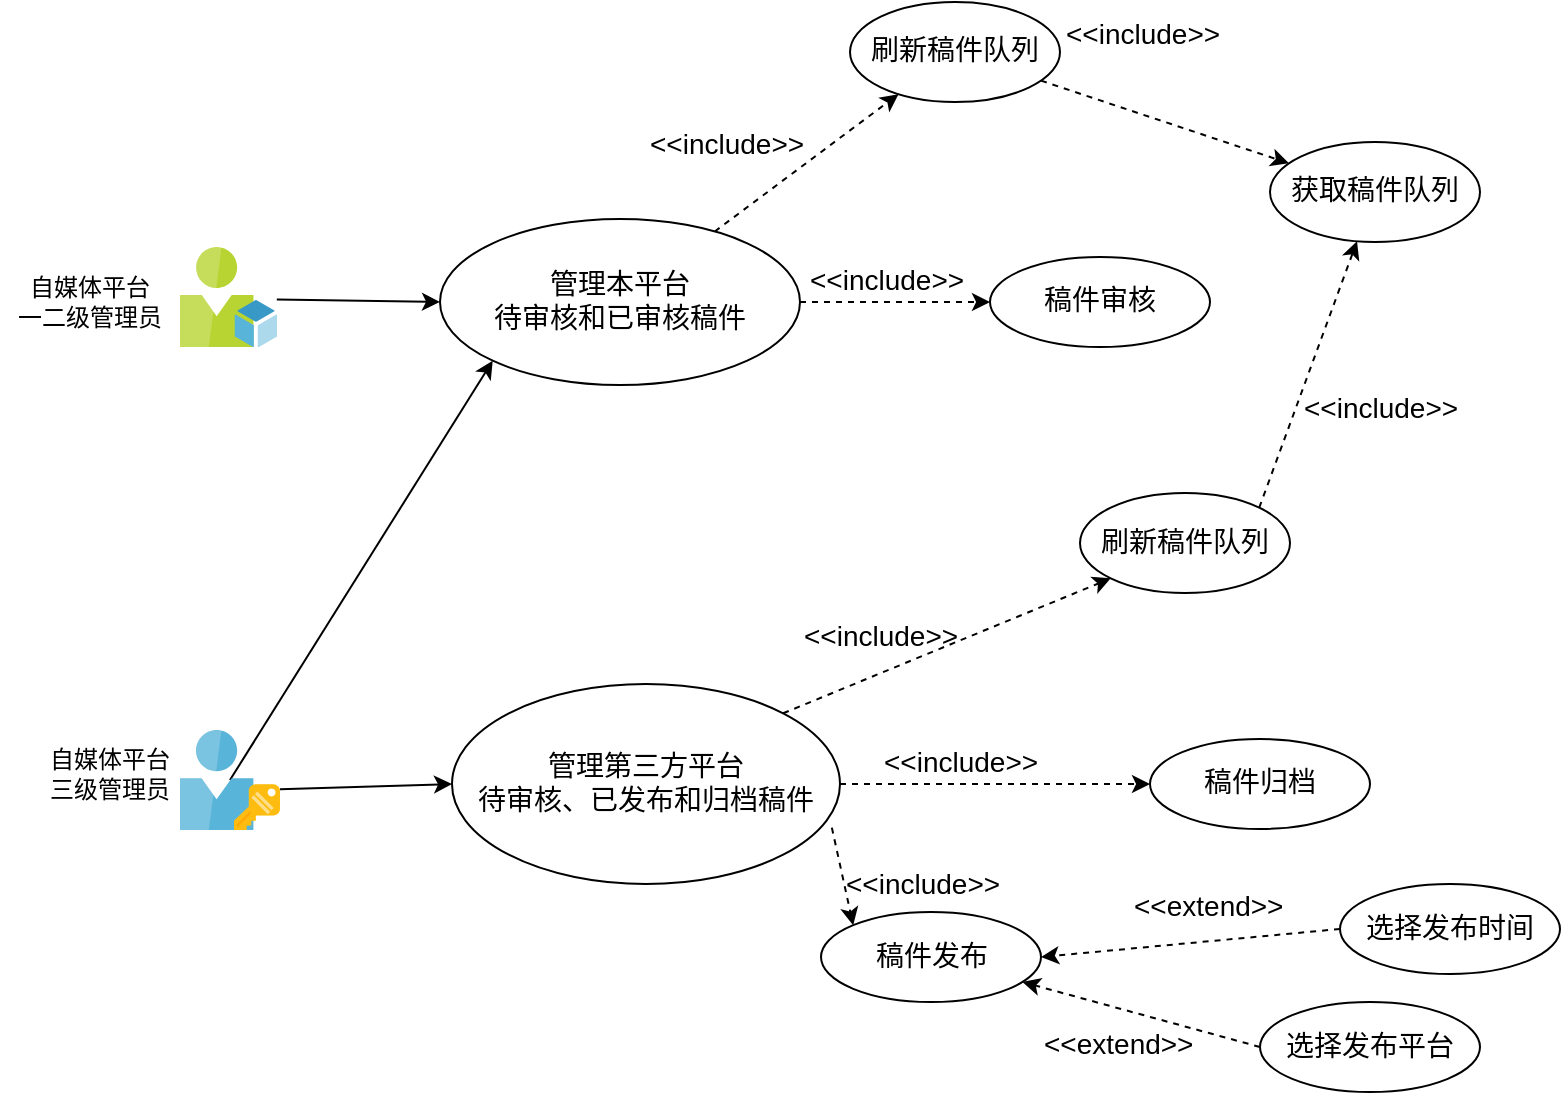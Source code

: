 <mxfile pages="1" version="11.1.4" type="device"><diagram id="kLkyTT4RMx1ix4jsi-1U" name="Page-1"><mxGraphModel dx="1038" dy="609" grid="1" gridSize="10" guides="1" tooltips="1" connect="1" arrows="1" fold="1" page="1" pageScale="1" pageWidth="827" pageHeight="1169" math="0" shadow="0"><root><mxCell id="0"/><mxCell id="1" parent="0"/><mxCell id="CRW-AWzinLaDZA1XfrDs-1" style="edgeStyle=none;rounded=0;orthogonalLoop=1;jettySize=auto;html=1;entryX=0;entryY=0.5;entryDx=0;entryDy=0;startArrow=none;startFill=0;endArrow=classic;endFill=1;fontFamily=SF Mono;fontSize=14;exitX=0.998;exitY=0.526;exitDx=0;exitDy=0;exitPerimeter=0;" parent="1" source="MIEXF_m0OEixKCB-lhSL-2" target="CRW-AWzinLaDZA1XfrDs-4" edge="1"><mxGeometry relative="1" as="geometry"><mxPoint x="147" y="200" as="sourcePoint"/></mxGeometry></mxCell><mxCell id="CRW-AWzinLaDZA1XfrDs-7" style="rounded=0;orthogonalLoop=1;jettySize=auto;html=1;endArrow=classic;endFill=1;entryX=0;entryY=0.5;entryDx=0;entryDy=0;exitX=1;exitY=0.592;exitDx=0;exitDy=0;exitPerimeter=0;" parent="1" source="MIEXF_m0OEixKCB-lhSL-3" target="CRW-AWzinLaDZA1XfrDs-6" edge="1"><mxGeometry relative="1" as="geometry"><mxPoint x="150" y="441" as="sourcePoint"/></mxGeometry></mxCell><mxCell id="CRW-AWzinLaDZA1XfrDs-3" value="自媒体平台&lt;br&gt;一二级管理员" style="text;html=1;strokeColor=none;fillColor=none;align=center;verticalAlign=middle;whiteSpace=wrap;rounded=0;fontFamily=SF Mono;fontStyle=0" parent="1" vertex="1"><mxGeometry x="10" y="185" width="90" height="30" as="geometry"/></mxCell><mxCell id="Y9uF7aoyoEoXR_Csrh87-15" value="" style="edgeStyle=orthogonalEdgeStyle;rounded=0;orthogonalLoop=1;jettySize=auto;html=1;dashed=1;" parent="1" source="CRW-AWzinLaDZA1XfrDs-4" target="Y9uF7aoyoEoXR_Csrh87-14" edge="1"><mxGeometry relative="1" as="geometry"/></mxCell><mxCell id="Y9uF7aoyoEoXR_Csrh87-22" style="rounded=0;orthogonalLoop=1;jettySize=auto;html=1;entryX=0;entryY=0;entryDx=0;entryDy=0;dashed=1;exitX=0.979;exitY=0.718;exitDx=0;exitDy=0;exitPerimeter=0;" parent="1" target="Y9uF7aoyoEoXR_Csrh87-23" edge="1" source="CRW-AWzinLaDZA1XfrDs-6"><mxGeometry relative="1" as="geometry"><mxPoint x="330" y="390" as="sourcePoint"/><mxPoint x="490" y="311.167" as="targetPoint"/></mxGeometry></mxCell><mxCell id="j-QnLlzGYb0movjdUEnL-3" value="" style="rounded=0;orthogonalLoop=1;jettySize=auto;html=1;dashed=1;endArrow=classic;endFill=1;" edge="1" parent="1" source="CRW-AWzinLaDZA1XfrDs-4" target="j-QnLlzGYb0movjdUEnL-2"><mxGeometry relative="1" as="geometry"/></mxCell><mxCell id="CRW-AWzinLaDZA1XfrDs-4" value="管理本平台&lt;br&gt;待审核和已审核稿件" style="ellipse;whiteSpace=wrap;html=1;fontFamily=SF Mono;fontSize=14;" parent="1" vertex="1"><mxGeometry x="230" y="158.5" width="180" height="83" as="geometry"/></mxCell><mxCell id="j-QnLlzGYb0movjdUEnL-19" value="" style="edgeStyle=none;rounded=0;orthogonalLoop=1;jettySize=auto;html=1;dashed=1;endArrow=classic;endFill=1;" edge="1" parent="1" source="j-QnLlzGYb0movjdUEnL-2" target="j-QnLlzGYb0movjdUEnL-18"><mxGeometry relative="1" as="geometry"/></mxCell><mxCell id="j-QnLlzGYb0movjdUEnL-2" value="刷新稿件队列" style="ellipse;whiteSpace=wrap;html=1;fontFamily=SF Mono;fontSize=14;" vertex="1" parent="1"><mxGeometry x="435" y="50" width="105" height="50" as="geometry"/></mxCell><mxCell id="j-QnLlzGYb0movjdUEnL-18" value="获取稿件队列" style="ellipse;whiteSpace=wrap;html=1;fontFamily=SF Mono;fontSize=14;" vertex="1" parent="1"><mxGeometry x="645" y="120" width="105" height="50" as="geometry"/></mxCell><mxCell id="Y9uF7aoyoEoXR_Csrh87-14" value="稿件审核" style="ellipse;whiteSpace=wrap;html=1;fontFamily=SF Mono;fontSize=14;" parent="1" vertex="1"><mxGeometry x="505" y="177.5" width="110" height="45" as="geometry"/></mxCell><mxCell id="j-QnLlzGYb0movjdUEnL-17" style="edgeStyle=none;rounded=0;orthogonalLoop=1;jettySize=auto;html=1;exitX=1;exitY=0;exitDx=0;exitDy=0;entryX=0;entryY=1;entryDx=0;entryDy=0;dashed=1;endArrow=classic;endFill=1;" edge="1" parent="1" source="CRW-AWzinLaDZA1XfrDs-6" target="j-QnLlzGYb0movjdUEnL-15"><mxGeometry relative="1" as="geometry"/></mxCell><mxCell id="CRW-AWzinLaDZA1XfrDs-6" value="管理第三方平台&lt;br&gt;待审核、已发布和归档稿件" style="ellipse;whiteSpace=wrap;html=1;fontFamily=SF Mono;fontSize=14;" parent="1" vertex="1"><mxGeometry x="236" y="391" width="194" height="100" as="geometry"/></mxCell><mxCell id="Y9uF7aoyoEoXR_Csrh87-4" value="自媒体平台&lt;br&gt;三级管理员" style="text;html=1;strokeColor=none;fillColor=none;align=center;verticalAlign=middle;whiteSpace=wrap;rounded=0;fontFamily=SF Mono;fontStyle=0" parent="1" vertex="1"><mxGeometry x="20" y="420.5" width="90" height="30" as="geometry"/></mxCell><mxCell id="Y9uF7aoyoEoXR_Csrh87-18" value="&lt;font style=&quot;font-size: 14px&quot;&gt;&amp;lt;&amp;lt;include&amp;gt;&amp;gt;&lt;/font&gt;" style="text;html=1;resizable=0;points=[];autosize=1;align=left;verticalAlign=top;spacingTop=-4;" parent="1" vertex="1"><mxGeometry x="333" y="110" width="90" height="20" as="geometry"/></mxCell><mxCell id="Y9uF7aoyoEoXR_Csrh87-23" value="稿件发布" style="ellipse;whiteSpace=wrap;html=1;fontFamily=SF Mono;fontSize=14;" parent="1" vertex="1"><mxGeometry x="420.5" y="505" width="110" height="45" as="geometry"/></mxCell><mxCell id="j-QnLlzGYb0movjdUEnL-8" style="edgeStyle=none;rounded=0;orthogonalLoop=1;jettySize=auto;html=1;exitX=0;exitY=0.5;exitDx=0;exitDy=0;dashed=1;endArrow=classic;endFill=1;" edge="1" parent="1" source="j-QnLlzGYb0movjdUEnL-6" target="Y9uF7aoyoEoXR_Csrh87-23"><mxGeometry relative="1" as="geometry"/></mxCell><mxCell id="j-QnLlzGYb0movjdUEnL-6" value="选择发布平台" style="ellipse;whiteSpace=wrap;html=1;fontFamily=SF Mono;fontSize=14;" vertex="1" parent="1"><mxGeometry x="640" y="550" width="110" height="45" as="geometry"/></mxCell><mxCell id="Y9uF7aoyoEoXR_Csrh87-30" style="edgeStyle=orthogonalEdgeStyle;rounded=0;orthogonalLoop=1;jettySize=auto;html=1;exitX=1;exitY=0.5;exitDx=0;exitDy=0;entryX=0;entryY=0.5;entryDx=0;entryDy=0;dashed=1;" parent="1" source="CRW-AWzinLaDZA1XfrDs-6" target="Y9uF7aoyoEoXR_Csrh87-27" edge="1"><mxGeometry relative="1" as="geometry"><mxPoint x="600" y="442" as="sourcePoint"/></mxGeometry></mxCell><mxCell id="Y9uF7aoyoEoXR_Csrh87-27" value="稿件归档" style="ellipse;whiteSpace=wrap;html=1;fontFamily=SF Mono;fontSize=14;" parent="1" vertex="1"><mxGeometry x="585" y="418.5" width="110" height="45" as="geometry"/></mxCell><mxCell id="Y9uF7aoyoEoXR_Csrh87-32" value="&lt;font style=&quot;font-size: 14px&quot;&gt;&amp;lt;&amp;lt;include&amp;gt;&amp;gt;&lt;/font&gt;" style="text;html=1;resizable=0;points=[];autosize=1;align=left;verticalAlign=top;spacingTop=-4;" parent="1" vertex="1"><mxGeometry x="430.5" y="480" width="90" height="20" as="geometry"/></mxCell><mxCell id="MIEXF_m0OEixKCB-lhSL-2" value="" style="aspect=fixed;html=1;perimeter=none;align=center;shadow=0;dashed=0;image;fontSize=12;image=img/lib/mscae/ResourceRole.svg;" parent="1" vertex="1"><mxGeometry x="100" y="172.5" width="48.5" height="50" as="geometry"/></mxCell><mxCell id="j-QnLlzGYb0movjdUEnL-5" value="" style="edgeStyle=none;rounded=0;orthogonalLoop=1;jettySize=auto;html=1;endArrow=classic;endFill=1;entryX=0;entryY=1;entryDx=0;entryDy=0;" edge="1" parent="1" source="MIEXF_m0OEixKCB-lhSL-3" target="CRW-AWzinLaDZA1XfrDs-4"><mxGeometry relative="1" as="geometry"><mxPoint x="125" y="309" as="targetPoint"/></mxGeometry></mxCell><mxCell id="MIEXF_m0OEixKCB-lhSL-3" value="" style="aspect=fixed;html=1;perimeter=none;align=center;shadow=0;dashed=0;image;fontSize=12;image=img/lib/mscae/ADFS.svg;" parent="1" vertex="1"><mxGeometry x="100" y="414" width="50" height="50" as="geometry"/></mxCell><mxCell id="j-QnLlzGYb0movjdUEnL-1" value="&lt;font style=&quot;font-size: 14px&quot;&gt;&amp;lt;&amp;lt;include&amp;gt;&amp;gt;&lt;/font&gt;" style="text;html=1;resizable=0;points=[];autosize=1;align=left;verticalAlign=top;spacingTop=-4;" vertex="1" parent="1"><mxGeometry x="413" y="177.5" width="90" height="20" as="geometry"/></mxCell><mxCell id="j-QnLlzGYb0movjdUEnL-10" value="&lt;font style=&quot;font-size: 14px&quot;&gt;&amp;lt;&amp;lt;extend&amp;gt;&amp;gt;&lt;/font&gt;" style="text;html=1;resizable=0;points=[];autosize=1;align=left;verticalAlign=top;spacingTop=-4;" vertex="1" parent="1"><mxGeometry x="575" y="491" width="90" height="20" as="geometry"/></mxCell><mxCell id="j-QnLlzGYb0movjdUEnL-13" style="edgeStyle=none;rounded=0;orthogonalLoop=1;jettySize=auto;html=1;exitX=0;exitY=0.5;exitDx=0;exitDy=0;entryX=1;entryY=0.5;entryDx=0;entryDy=0;dashed=1;endArrow=classic;endFill=1;" edge="1" parent="1" source="j-QnLlzGYb0movjdUEnL-11" target="Y9uF7aoyoEoXR_Csrh87-23"><mxGeometry relative="1" as="geometry"/></mxCell><mxCell id="j-QnLlzGYb0movjdUEnL-11" value="选择发布时间" style="ellipse;whiteSpace=wrap;html=1;fontFamily=SF Mono;fontSize=14;" vertex="1" parent="1"><mxGeometry x="680" y="491" width="110" height="45" as="geometry"/></mxCell><mxCell id="j-QnLlzGYb0movjdUEnL-12" value="&lt;font style=&quot;font-size: 14px&quot;&gt;&amp;lt;&amp;lt;extend&amp;gt;&amp;gt;&lt;/font&gt;" style="text;html=1;resizable=0;points=[];autosize=1;align=left;verticalAlign=top;spacingTop=-4;" vertex="1" parent="1"><mxGeometry x="530" y="560" width="90" height="20" as="geometry"/></mxCell><mxCell id="j-QnLlzGYb0movjdUEnL-14" value="&lt;font style=&quot;font-size: 14px&quot;&gt;&amp;lt;&amp;lt;include&amp;gt;&amp;gt;&lt;/font&gt;" style="text;html=1;resizable=0;points=[];autosize=1;align=left;verticalAlign=top;spacingTop=-4;" vertex="1" parent="1"><mxGeometry x="450" y="418.5" width="90" height="20" as="geometry"/></mxCell><mxCell id="j-QnLlzGYb0movjdUEnL-25" style="edgeStyle=none;rounded=0;orthogonalLoop=1;jettySize=auto;html=1;exitX=1;exitY=0;exitDx=0;exitDy=0;dashed=1;endArrow=classic;endFill=1;" edge="1" parent="1" source="j-QnLlzGYb0movjdUEnL-15" target="j-QnLlzGYb0movjdUEnL-18"><mxGeometry relative="1" as="geometry"/></mxCell><mxCell id="j-QnLlzGYb0movjdUEnL-15" value="刷新稿件队列" style="ellipse;whiteSpace=wrap;html=1;fontFamily=SF Mono;fontSize=14;" vertex="1" parent="1"><mxGeometry x="550" y="295.5" width="105" height="50" as="geometry"/></mxCell><mxCell id="j-QnLlzGYb0movjdUEnL-16" value="&lt;font style=&quot;font-size: 14px&quot;&gt;&amp;lt;&amp;lt;include&amp;gt;&amp;gt;&lt;/font&gt;" style="text;html=1;resizable=0;points=[];autosize=1;align=left;verticalAlign=top;spacingTop=-4;" vertex="1" parent="1"><mxGeometry x="410" y="355.5" width="90" height="20" as="geometry"/></mxCell><mxCell id="j-QnLlzGYb0movjdUEnL-22" value="&lt;font style=&quot;font-size: 14px&quot;&gt;&amp;lt;&amp;lt;include&amp;gt;&amp;gt;&lt;/font&gt;" style="text;html=1;resizable=0;points=[];autosize=1;align=left;verticalAlign=top;spacingTop=-4;" vertex="1" parent="1"><mxGeometry x="541" y="55" width="90" height="20" as="geometry"/></mxCell><mxCell id="j-QnLlzGYb0movjdUEnL-26" value="&lt;font style=&quot;font-size: 14px&quot;&gt;&amp;lt;&amp;lt;include&amp;gt;&amp;gt;&lt;/font&gt;" style="text;html=1;resizable=0;points=[];autosize=1;align=left;verticalAlign=top;spacingTop=-4;" vertex="1" parent="1"><mxGeometry x="660" y="241.5" width="90" height="20" as="geometry"/></mxCell></root></mxGraphModel></diagram></mxfile>
